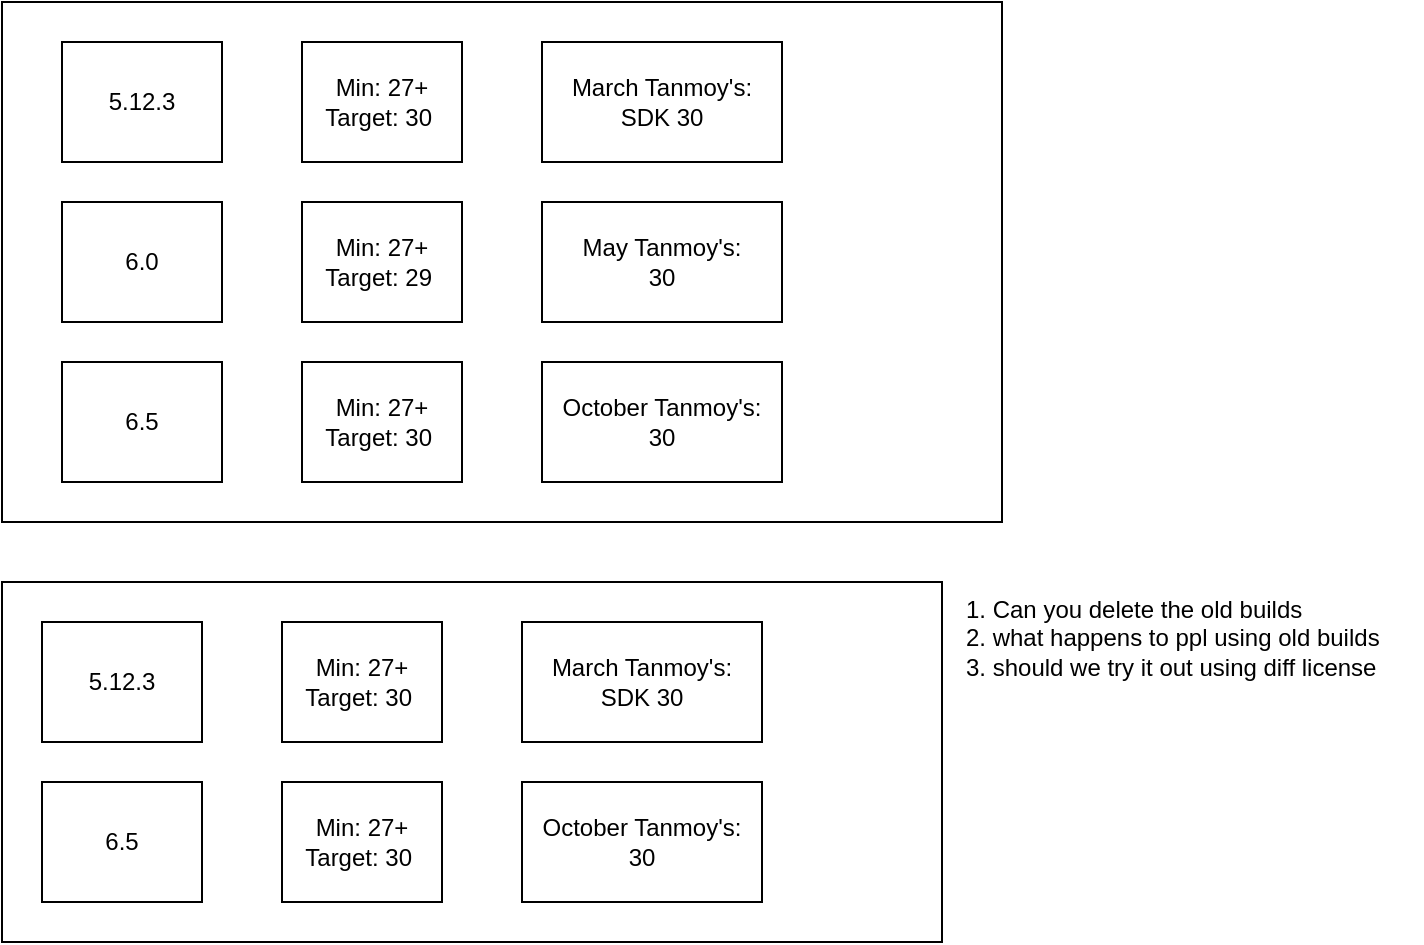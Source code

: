 <mxfile version="16.1.0" type="github" pages="2">
  <diagram id="wJDWuHTwm4FQ84Dt6kpp" name="Page-1">
    <mxGraphModel dx="1029" dy="778" grid="1" gridSize="10" guides="1" tooltips="1" connect="1" arrows="1" fold="1" page="1" pageScale="1" pageWidth="850" pageHeight="1100" math="0" shadow="0">
      <root>
        <mxCell id="0" />
        <mxCell id="1" parent="0" />
        <mxCell id="OiSSpVjRdsXmr6B28M6c-26" value="" style="rounded=0;whiteSpace=wrap;html=1;fillColor=none;" parent="1" vertex="1">
          <mxGeometry x="90" y="60" width="500" height="260" as="geometry" />
        </mxCell>
        <mxCell id="OiSSpVjRdsXmr6B28M6c-1" value="5.12.3" style="rounded=0;whiteSpace=wrap;html=1;" parent="1" vertex="1">
          <mxGeometry x="120" y="80" width="80" height="60" as="geometry" />
        </mxCell>
        <mxCell id="OiSSpVjRdsXmr6B28M6c-2" value="Min: 27+&lt;br&gt;Target: 30&amp;nbsp;" style="rounded=0;whiteSpace=wrap;html=1;" parent="1" vertex="1">
          <mxGeometry x="240" y="80" width="80" height="60" as="geometry" />
        </mxCell>
        <mxCell id="OiSSpVjRdsXmr6B28M6c-3" value="March Tanmoy&#39;s:&lt;br&gt;SDK 30" style="rounded=0;whiteSpace=wrap;html=1;" parent="1" vertex="1">
          <mxGeometry x="360" y="80" width="120" height="60" as="geometry" />
        </mxCell>
        <mxCell id="OiSSpVjRdsXmr6B28M6c-4" value="6.0" style="rounded=0;whiteSpace=wrap;html=1;" parent="1" vertex="1">
          <mxGeometry x="120" y="160" width="80" height="60" as="geometry" />
        </mxCell>
        <mxCell id="OiSSpVjRdsXmr6B28M6c-5" value="Min: 27+&lt;br&gt;Target: 29&amp;nbsp;" style="rounded=0;whiteSpace=wrap;html=1;" parent="1" vertex="1">
          <mxGeometry x="240" y="160" width="80" height="60" as="geometry" />
        </mxCell>
        <mxCell id="OiSSpVjRdsXmr6B28M6c-6" value="May Tanmoy&#39;s:&lt;br&gt;30" style="rounded=0;whiteSpace=wrap;html=1;" parent="1" vertex="1">
          <mxGeometry x="360" y="160" width="120" height="60" as="geometry" />
        </mxCell>
        <mxCell id="OiSSpVjRdsXmr6B28M6c-7" value="6.5" style="rounded=0;whiteSpace=wrap;html=1;" parent="1" vertex="1">
          <mxGeometry x="120" y="240" width="80" height="60" as="geometry" />
        </mxCell>
        <mxCell id="OiSSpVjRdsXmr6B28M6c-8" value="Min: 27+&lt;br&gt;Target: 30&amp;nbsp;" style="rounded=0;whiteSpace=wrap;html=1;" parent="1" vertex="1">
          <mxGeometry x="240" y="240" width="80" height="60" as="geometry" />
        </mxCell>
        <mxCell id="OiSSpVjRdsXmr6B28M6c-9" value="October Tanmoy&#39;s:&lt;br&gt;30" style="rounded=0;whiteSpace=wrap;html=1;" parent="1" vertex="1">
          <mxGeometry x="360" y="240" width="120" height="60" as="geometry" />
        </mxCell>
        <mxCell id="OiSSpVjRdsXmr6B28M6c-10" value="" style="shape=image;html=1;verticalAlign=top;verticalLabelPosition=bottom;labelBackgroundColor=#ffffff;imageAspect=0;aspect=fixed;image=https://cdn3.iconfinder.com/data/icons/flat-actions-icons-9/792/Tick_Mark_Dark-128.png" parent="1" vertex="1">
          <mxGeometry x="520" y="90" width="40" height="40" as="geometry" />
        </mxCell>
        <mxCell id="OiSSpVjRdsXmr6B28M6c-11" value="" style="shape=image;html=1;verticalAlign=top;verticalLabelPosition=bottom;labelBackgroundColor=#ffffff;imageAspect=0;aspect=fixed;image=https://cdn3.iconfinder.com/data/icons/musthave/128/Delete.png" parent="1" vertex="1">
          <mxGeometry x="530" y="175" width="30" height="30" as="geometry" />
        </mxCell>
        <mxCell id="OiSSpVjRdsXmr6B28M6c-12" value="" style="shape=image;html=1;verticalAlign=top;verticalLabelPosition=bottom;labelBackgroundColor=#ffffff;imageAspect=0;aspect=fixed;image=https://cdn1.iconfinder.com/data/icons/gradak-interface/32/interface-65-128.png" parent="1" vertex="1">
          <mxGeometry x="300" y="280" width="40" height="40" as="geometry" />
        </mxCell>
        <mxCell id="OiSSpVjRdsXmr6B28M6c-13" value="5.12.3" style="rounded=0;whiteSpace=wrap;html=1;" parent="1" vertex="1">
          <mxGeometry x="110" y="370" width="80" height="60" as="geometry" />
        </mxCell>
        <mxCell id="OiSSpVjRdsXmr6B28M6c-14" value="Min: 27+&lt;br&gt;Target: 30&amp;nbsp;" style="rounded=0;whiteSpace=wrap;html=1;" parent="1" vertex="1">
          <mxGeometry x="230" y="370" width="80" height="60" as="geometry" />
        </mxCell>
        <mxCell id="OiSSpVjRdsXmr6B28M6c-15" value="March Tanmoy&#39;s:&lt;br&gt;SDK 30" style="rounded=0;whiteSpace=wrap;html=1;" parent="1" vertex="1">
          <mxGeometry x="350" y="370" width="120" height="60" as="geometry" />
        </mxCell>
        <mxCell id="OiSSpVjRdsXmr6B28M6c-19" value="6.5" style="rounded=0;whiteSpace=wrap;html=1;" parent="1" vertex="1">
          <mxGeometry x="110" y="450" width="80" height="60" as="geometry" />
        </mxCell>
        <mxCell id="OiSSpVjRdsXmr6B28M6c-20" value="Min: 27+&lt;br&gt;Target: 30&amp;nbsp;" style="rounded=0;whiteSpace=wrap;html=1;" parent="1" vertex="1">
          <mxGeometry x="230" y="450" width="80" height="60" as="geometry" />
        </mxCell>
        <mxCell id="OiSSpVjRdsXmr6B28M6c-21" value="October Tanmoy&#39;s:&lt;br&gt;30" style="rounded=0;whiteSpace=wrap;html=1;" parent="1" vertex="1">
          <mxGeometry x="350" y="450" width="120" height="60" as="geometry" />
        </mxCell>
        <mxCell id="OiSSpVjRdsXmr6B28M6c-22" value="" style="shape=image;html=1;verticalAlign=top;verticalLabelPosition=bottom;labelBackgroundColor=#ffffff;imageAspect=0;aspect=fixed;image=https://cdn3.iconfinder.com/data/icons/flat-actions-icons-9/792/Tick_Mark_Dark-128.png" parent="1" vertex="1">
          <mxGeometry x="510" y="380" width="40" height="40" as="geometry" />
        </mxCell>
        <mxCell id="OiSSpVjRdsXmr6B28M6c-25" value="" style="shape=image;html=1;verticalAlign=top;verticalLabelPosition=bottom;labelBackgroundColor=#ffffff;imageAspect=0;aspect=fixed;image=https://cdn0.iconfinder.com/data/icons/zondicons/20/question-128.png" parent="1" vertex="1">
          <mxGeometry x="515" y="465" width="30" height="30" as="geometry" />
        </mxCell>
        <mxCell id="OiSSpVjRdsXmr6B28M6c-27" value="" style="rounded=0;whiteSpace=wrap;html=1;fillColor=none;" parent="1" vertex="1">
          <mxGeometry x="90" y="350" width="470" height="180" as="geometry" />
        </mxCell>
        <mxCell id="OiSSpVjRdsXmr6B28M6c-28" value="&lt;div&gt;&lt;span&gt;1. Can you delete the old builds&lt;/span&gt;&lt;/div&gt;&lt;div&gt;&lt;span&gt;2. what happens to ppl using old builds&lt;/span&gt;&lt;/div&gt;&lt;div&gt;&lt;span&gt;3. should we try it out using diff license&lt;/span&gt;&lt;/div&gt;" style="text;html=1;strokeColor=none;fillColor=none;align=left;verticalAlign=top;whiteSpace=wrap;rounded=0;" parent="1" vertex="1">
          <mxGeometry x="570" y="350" width="230" height="70" as="geometry" />
        </mxCell>
      </root>
    </mxGraphModel>
  </diagram>
  <diagram id="iqIZoxEivp2pyksVVSvk" name="Page-2">
    <mxGraphModel dx="1029" dy="778" grid="1" gridSize="10" guides="1" tooltips="1" connect="1" arrows="1" fold="1" page="1" pageScale="1" pageWidth="850" pageHeight="1100" math="0" shadow="0">
      <root>
        <mxCell id="uCCO_xtjuLePTO4A8diP-0" />
        <mxCell id="uCCO_xtjuLePTO4A8diP-1" parent="uCCO_xtjuLePTO4A8diP-0" />
        <mxCell id="uCCO_xtjuLePTO4A8diP-2" value="HTML/CSS" style="rounded=0;whiteSpace=wrap;html=1;" vertex="1" parent="uCCO_xtjuLePTO4A8diP-1">
          <mxGeometry x="127.5" y="185" width="130" height="60" as="geometry" />
        </mxCell>
        <mxCell id="uCCO_xtjuLePTO4A8diP-3" value="Business Layer" style="rounded=0;whiteSpace=wrap;html=1;" vertex="1" parent="uCCO_xtjuLePTO4A8diP-1">
          <mxGeometry x="157.5" y="255" width="100" height="60" as="geometry" />
        </mxCell>
        <mxCell id="uCCO_xtjuLePTO4A8diP-4" value="Store" style="rounded=0;whiteSpace=wrap;html=1;" vertex="1" parent="uCCO_xtjuLePTO4A8diP-1">
          <mxGeometry x="277.5" y="255" width="100" height="60" as="geometry" />
        </mxCell>
        <mxCell id="uCCO_xtjuLePTO4A8diP-5" value="service workers (PWA)&lt;br&gt;(background fetch)" style="rounded=0;whiteSpace=wrap;html=1;" vertex="1" parent="uCCO_xtjuLePTO4A8diP-1">
          <mxGeometry x="129.5" y="325" width="270" height="60" as="geometry" />
        </mxCell>
        <mxCell id="uCCO_xtjuLePTO4A8diP-8" value="SS" style="whiteSpace=wrap;html=1;aspect=fixed;" vertex="1" parent="uCCO_xtjuLePTO4A8diP-1">
          <mxGeometry x="379.5" y="255" width="20" height="20" as="geometry" />
        </mxCell>
        <mxCell id="uCCO_xtjuLePTO4A8diP-10" value="iDB" style="whiteSpace=wrap;html=1;aspect=fixed;" vertex="1" parent="uCCO_xtjuLePTO4A8diP-1">
          <mxGeometry x="379.5" y="275" width="20" height="20" as="geometry" />
        </mxCell>
        <mxCell id="uCCO_xtjuLePTO4A8diP-11" value="Cok" style="whiteSpace=wrap;html=1;aspect=fixed;" vertex="1" parent="uCCO_xtjuLePTO4A8diP-1">
          <mxGeometry x="379.5" y="295" width="20" height="20" as="geometry" />
        </mxCell>
        <mxCell id="uCCO_xtjuLePTO4A8diP-12" value="Security" style="rounded=0;whiteSpace=wrap;html=1;" vertex="1" parent="uCCO_xtjuLePTO4A8diP-1">
          <mxGeometry x="127.5" y="165" width="270" height="20" as="geometry" />
        </mxCell>
        <mxCell id="uCCO_xtjuLePTO4A8diP-15" value="MaterializeCSS" style="rounded=0;whiteSpace=wrap;html=1;" vertex="1" parent="uCCO_xtjuLePTO4A8diP-1">
          <mxGeometry x="277.5" y="185" width="120" height="20" as="geometry" />
        </mxCell>
        <mxCell id="uCCO_xtjuLePTO4A8diP-16" value="Ngx Bootstrap" style="rounded=0;whiteSpace=wrap;html=1;" vertex="1" parent="uCCO_xtjuLePTO4A8diP-1">
          <mxGeometry x="277.5" y="205" width="120" height="20" as="geometry" />
        </mxCell>
        <mxCell id="uCCO_xtjuLePTO4A8diP-17" value="ionic" style="rounded=0;whiteSpace=wrap;html=1;" vertex="1" parent="uCCO_xtjuLePTO4A8diP-1">
          <mxGeometry x="277.5" y="225" width="120" height="20" as="geometry" />
        </mxCell>
        <mxCell id="uCCO_xtjuLePTO4A8diP-18" value="ionic" style="whiteSpace=wrap;html=1;aspect=fixed;" vertex="1" parent="uCCO_xtjuLePTO4A8diP-1">
          <mxGeometry x="127.5" y="255" width="30" height="30" as="geometry" />
        </mxCell>
        <mxCell id="uCCO_xtjuLePTO4A8diP-20" value="" style="verticalLabelPosition=bottom;verticalAlign=top;html=1;shape=mxgraph.basic.donut;dx=25;" vertex="1" parent="uCCO_xtjuLePTO4A8diP-1">
          <mxGeometry x="40" y="50" width="445" height="430" as="geometry" />
        </mxCell>
        <mxCell id="uCCO_xtjuLePTO4A8diP-21" value="1. Automation testing first approach&lt;br&gt;2. E2E testing&lt;br&gt;3. unit testing&lt;br&gt;4. offline first&lt;br&gt;5. mobile first approach&lt;br&gt;" style="whiteSpace=wrap;html=1;rounded=1;arcSize=50;align=left;verticalAlign=middle;strokeWidth=1;autosize=1;spacing=4;treeFolding=1;treeMoving=1;newEdgeStyle={&quot;edgeStyle&quot;:&quot;entityRelationEdgeStyle&quot;,&quot;startArrow&quot;:&quot;none&quot;,&quot;endArrow&quot;:&quot;none&quot;,&quot;segment&quot;:10,&quot;curved&quot;:1};spacingLeft=26;" vertex="1" parent="uCCO_xtjuLePTO4A8diP-1">
          <mxGeometry x="537.5" y="175" width="250" height="80" as="geometry" />
        </mxCell>
        <mxCell id="uCCO_xtjuLePTO4A8diP-22" value="" style="edgeStyle=entityRelationEdgeStyle;startArrow=none;endArrow=none;segment=10;curved=1;rounded=0;" edge="1" target="uCCO_xtjuLePTO4A8diP-21" parent="uCCO_xtjuLePTO4A8diP-1" source="uCCO_xtjuLePTO4A8diP-20">
          <mxGeometry relative="1" as="geometry">
            <mxPoint x="457.5" y="195" as="sourcePoint" />
          </mxGeometry>
        </mxCell>
        <mxCell id="uCCO_xtjuLePTO4A8diP-23" value="1. Srini (electron) - nodejs&lt;br&gt;2. Morgrate broker (static)&lt;br&gt;3. NGO website (static)" style="text;html=1;strokeColor=none;fillColor=none;align=left;verticalAlign=middle;whiteSpace=wrap;rounded=0;" vertex="1" parent="uCCO_xtjuLePTO4A8diP-1">
          <mxGeometry x="530" y="340" width="250" height="80" as="geometry" />
        </mxCell>
      </root>
    </mxGraphModel>
  </diagram>
</mxfile>

